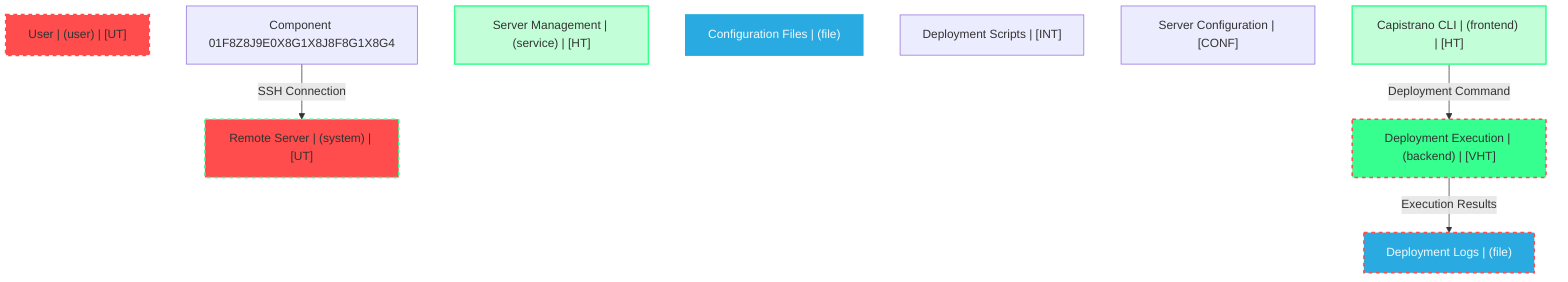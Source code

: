 graph TB
  node_01F8Z8J9E0X8G1X8J8F8G1X8G10["User | (user) | [UT]"]:::untrusted
  node_01F8Z8J9E0X8G1X8J8F8G1X8G11["Remote Server | (system) | [UT]"]:::untrusted
  node_01F8Z8J9E0X8G1X8J8F8G1X8G5["Capistrano CLI | (frontend) | [HT]"]:::highTrust
  node_01F8Z8J9E0X8G1X8J8F8G1X8G6["Deployment Execution | (backend) | [VHT]"]:::veryHighTrust
  node_01F8Z8J9E0X8G1X8J8F8G1X8G7["Server Management | (service) | [HT]"]:::highTrust
  node_01F8Z8J9E0X8G1X8J8F8G1X8G8["Deployment Logs | (file)"]:::dataStore
  node_01F8Z8J9E0X8G1X8J8F8G1X8G9["Configuration Files | (file)"]:::dataStore
  node_01F8Z8J9E0X8G1X8J8F8G1X8G2["Deployment Scripts | [INT]"]:::dataAsset,internal
  node_01F8Z8J9E0X8G1X8J8F8G1X8G3["Server Configuration | [CONF]"]:::dataAsset,confidential
  node_01F8Z8J9E0X8G1X8J8F8G1X8G4["Component 01F8Z8J9E0X8G1X8J8F8G1X8G4"]:::process,untrusted

  node_01F8Z8J9E0X8G1X8J8F8G1X8G5 -->|Deployment Command| node_01F8Z8J9E0X8G1X8J8F8G1X8G6:::unencryptedFlow
  node_01F8Z8J9E0X8G1X8J8F8G1X8G6 -->|Execution Results| node_01F8Z8J9E0X8G1X8J8F8G1X8G8:::unencryptedFlow
  node_01F8Z8J9E0X8G1X8J8F8G1X8G4 -->|SSH Connection| node_01F8Z8J9E0X8G1X8J8F8G1X8G11:::encryptedFlow

  classDef externalEntity fill:#FF4C4C,stroke:#FF4C4C,stroke-width:2px,color:#F5F7FA
  classDef process fill:#36FF8F,stroke:#36FF8F,stroke-width:2px,color:#0B0D17
  classDef dataStore fill:#29ABE2,stroke:#29ABE2,stroke-width:2px,color:#F5F7FA
  classDef dataAsset fill:#A259FF,stroke:#c3a4ff,stroke-width:2px,color:#F5F7FA
  classDef untrusted fill:#FF4C4C,stroke:#FF4C4C,stroke-width:3px,stroke-dasharray:5 5
  classDef lowTrust fill:#f77c63,stroke:#f77c63,stroke-width:2px,stroke-dasharray:3 3
  classDef mediumTrust fill:#FFD300,stroke:#FFD300,stroke-width:2px
  classDef highTrust fill:#C2FFD8,stroke:#36FF8F,stroke-width:2px
  classDef veryHighTrust fill:#36FF8F,stroke:#36FF8F,stroke-width:3px
  classDef public fill:#C2FFD8,stroke:#36FF8F,stroke-width:1px
  classDef internal fill:#FFF2B3,stroke:#FFD300,stroke-width:1px
  classDef confidential fill:#FFB3B3,stroke:#FF4C4C,stroke-width:2px
  classDef restricted fill:#FF4C4C,stroke:#FF4C4C,stroke-width:3px
  classDef pii fill:#ffa1ad,stroke:#A259FF,stroke-width:2px
  classDef pci fill:#FF4C4C,stroke:#FF4C4C,stroke-width:3px
  classDef phi fill:#ffa1ad,stroke:#A259FF,stroke-width:3px
  classDef encryptedFlow stroke:#36FF8F,stroke-width:2px
  classDef unencryptedFlow stroke:#FF4C4C,stroke-width:2px,stroke-dasharray:5 5
  classDef authenticatedFlow stroke:#29ABE2,stroke-width:2px
  classDef trustBoundary fill:transparent,stroke:#2E3440,stroke-width:3px,stroke-dasharray:10 5